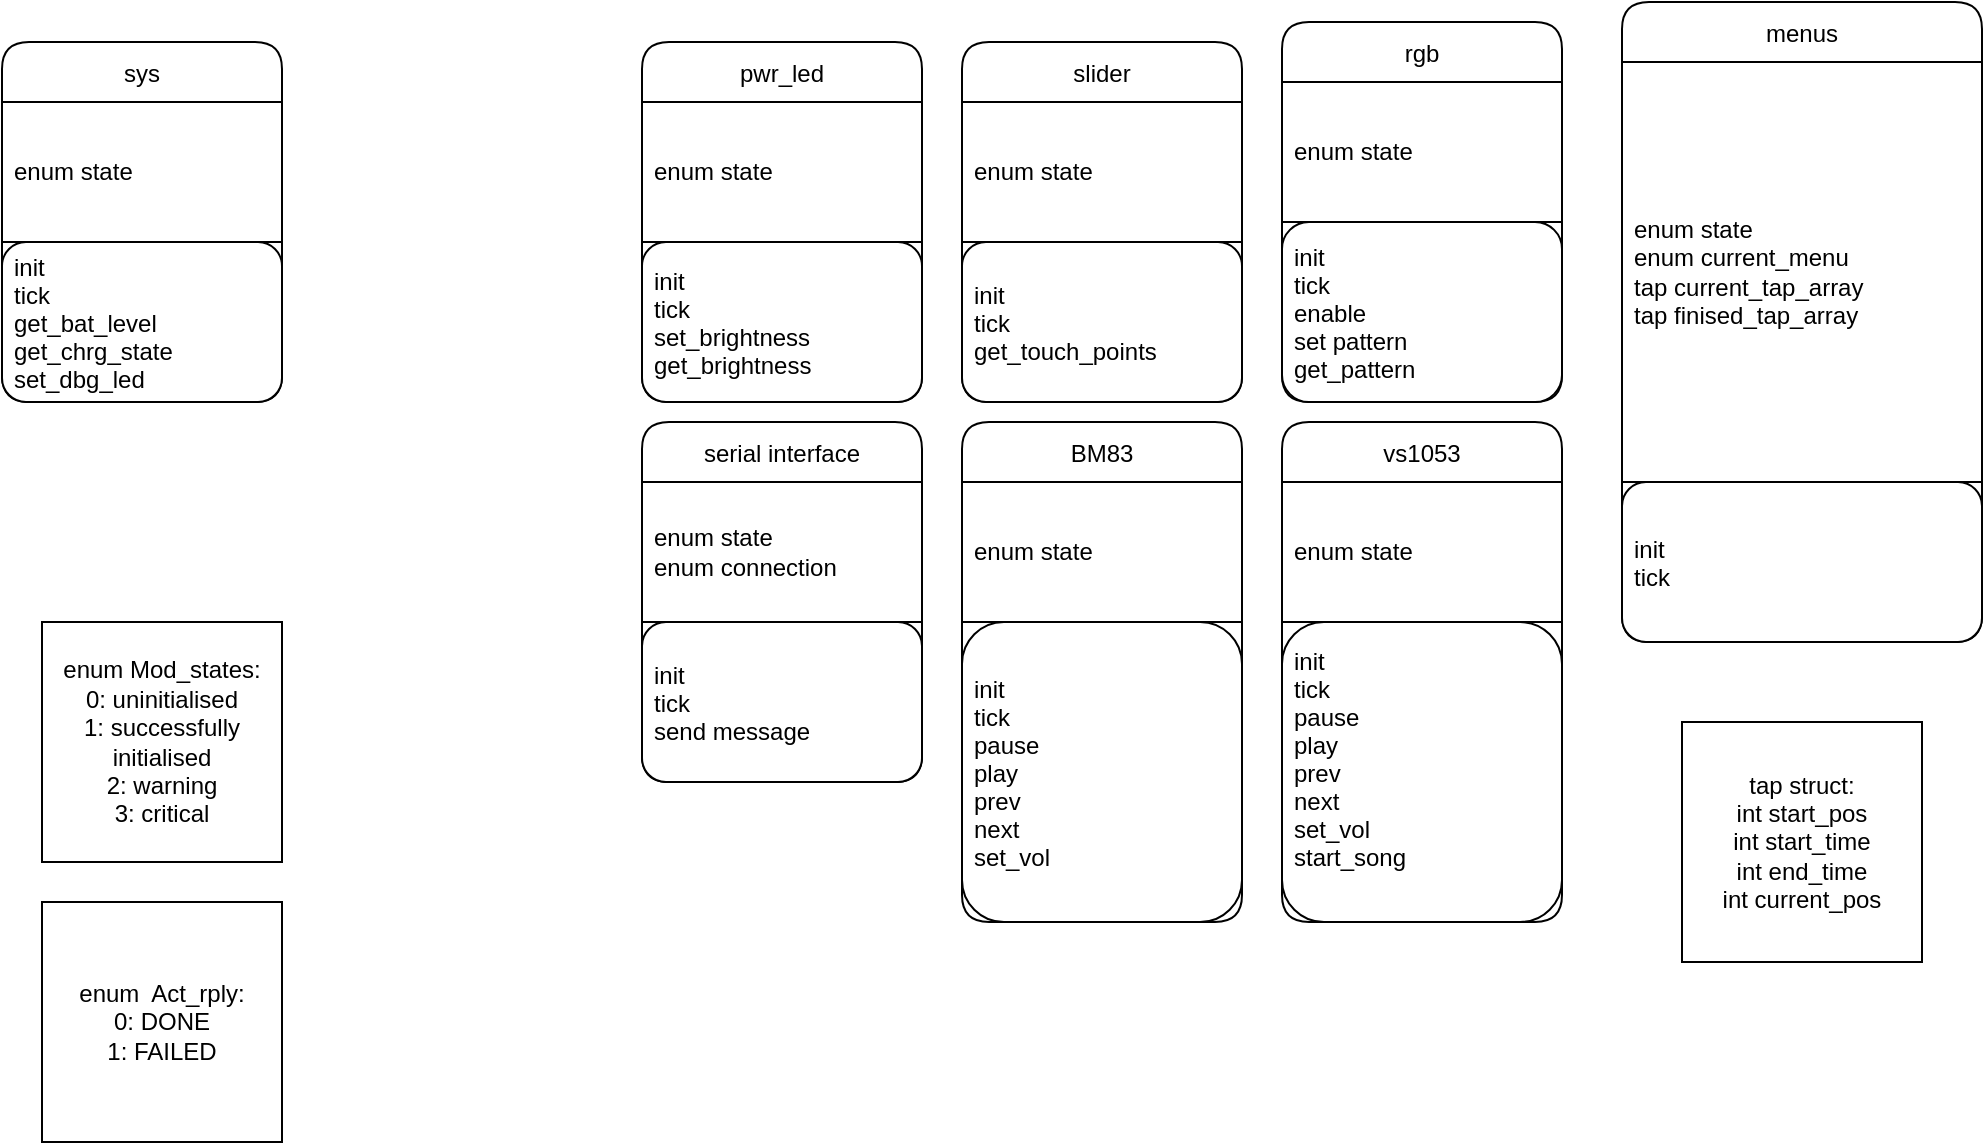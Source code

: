 <mxfile>
    <diagram id="_nHkvcjzQuOdWMBOt9MY" name="Page-1">
        <mxGraphModel dx="762" dy="785" grid="1" gridSize="10" guides="1" tooltips="1" connect="1" arrows="1" fold="1" page="1" pageScale="1" pageWidth="827" pageHeight="1169" math="0" shadow="0">
            <root>
                <mxCell id="0"/>
                <mxCell id="1" parent="0"/>
                <mxCell id="KVz2f_Uy6OTWhEKi9QGa-11" value="BM83" style="swimlane;fontStyle=0;childLayout=stackLayout;horizontal=1;startSize=30;horizontalStack=0;resizeParent=1;resizeParentMax=0;resizeLast=0;collapsible=1;marginBottom=0;rounded=1;swimlaneFillColor=default;" parent="1" vertex="1">
                    <mxGeometry x="530" y="280" width="140" height="250" as="geometry">
                        <mxRectangle x="540" y="170" width="50" height="30" as="alternateBounds"/>
                    </mxGeometry>
                </mxCell>
                <mxCell id="KVz2f_Uy6OTWhEKi9QGa-12" value="enum state" style="rounded=0;whiteSpace=wrap;html=1;align=left;spacingLeft=4" parent="KVz2f_Uy6OTWhEKi9QGa-11" vertex="1">
                    <mxGeometry y="30" width="140" height="70" as="geometry"/>
                </mxCell>
                <mxCell id="KVz2f_Uy6OTWhEKi9QGa-13" value="init&#10;tick&#10;pause&#10;play&#10;prev&#10;next&#10;set_vol" style="text;strokeColor=default;fillColor=default;align=left;verticalAlign=middle;spacingLeft=4;spacingRight=4;overflow=hidden;points=[[0,0.5],[1,0.5]];portConstraint=eastwest;rotatable=0;rounded=1;shadow=0;" parent="KVz2f_Uy6OTWhEKi9QGa-11" vertex="1">
                    <mxGeometry y="100" width="140" height="150" as="geometry"/>
                </mxCell>
                <mxCell id="KVz2f_Uy6OTWhEKi9QGa-14" value="enum Mod_states:&lt;br&gt;0: uninitialised&lt;br&gt;1: successfully initialised&lt;br&gt;2: warning&lt;br&gt;3: critical" style="rounded=0;whiteSpace=wrap;html=1;" parent="1" vertex="1">
                    <mxGeometry x="70" y="380" width="120" height="120" as="geometry"/>
                </mxCell>
                <mxCell id="KVz2f_Uy6OTWhEKi9QGa-15" value="sys" style="swimlane;fontStyle=0;childLayout=stackLayout;horizontal=1;startSize=30;horizontalStack=0;resizeParent=1;resizeParentMax=0;resizeLast=0;collapsible=1;marginBottom=0;rounded=1;swimlaneFillColor=default;" parent="1" vertex="1">
                    <mxGeometry x="50" y="90" width="140" height="180" as="geometry">
                        <mxRectangle x="540" y="170" width="50" height="30" as="alternateBounds"/>
                    </mxGeometry>
                </mxCell>
                <mxCell id="KVz2f_Uy6OTWhEKi9QGa-16" value="enum state" style="rounded=0;whiteSpace=wrap;html=1;align=left;spacingLeft=4" parent="KVz2f_Uy6OTWhEKi9QGa-15" vertex="1">
                    <mxGeometry y="30" width="140" height="70" as="geometry"/>
                </mxCell>
                <mxCell id="KVz2f_Uy6OTWhEKi9QGa-17" value="init&#10;tick&#10;get_bat_level&#10;get_chrg_state&#10;set_dbg_led" style="text;strokeColor=default;fillColor=default;align=left;verticalAlign=middle;spacingLeft=4;spacingRight=4;overflow=hidden;points=[[0,0.5],[1,0.5]];portConstraint=eastwest;rotatable=0;rounded=1;shadow=0;" parent="KVz2f_Uy6OTWhEKi9QGa-15" vertex="1">
                    <mxGeometry y="100" width="140" height="80" as="geometry"/>
                </mxCell>
                <mxCell id="KVz2f_Uy6OTWhEKi9QGa-18" value="pwr_led" style="swimlane;fontStyle=0;childLayout=stackLayout;horizontal=1;startSize=30;horizontalStack=0;resizeParent=1;resizeParentMax=0;resizeLast=0;collapsible=1;marginBottom=0;rounded=1;swimlaneFillColor=default;" parent="1" vertex="1">
                    <mxGeometry x="370" y="90" width="140" height="180" as="geometry">
                        <mxRectangle x="540" y="170" width="50" height="30" as="alternateBounds"/>
                    </mxGeometry>
                </mxCell>
                <mxCell id="KVz2f_Uy6OTWhEKi9QGa-19" value="enum state" style="rounded=0;whiteSpace=wrap;html=1;align=left;spacingLeft=4" parent="KVz2f_Uy6OTWhEKi9QGa-18" vertex="1">
                    <mxGeometry y="30" width="140" height="70" as="geometry"/>
                </mxCell>
                <mxCell id="KVz2f_Uy6OTWhEKi9QGa-20" value="init&#10;tick&#10;set_brightness&#10;get_brightness" style="text;strokeColor=default;fillColor=default;align=left;verticalAlign=middle;spacingLeft=4;spacingRight=4;overflow=hidden;points=[[0,0.5],[1,0.5]];portConstraint=eastwest;rotatable=0;rounded=1;shadow=0;" parent="KVz2f_Uy6OTWhEKi9QGa-18" vertex="1">
                    <mxGeometry y="100" width="140" height="80" as="geometry"/>
                </mxCell>
                <mxCell id="KVz2f_Uy6OTWhEKi9QGa-24" value="vs1053" style="swimlane;fontStyle=0;childLayout=stackLayout;horizontal=1;startSize=30;horizontalStack=0;resizeParent=1;resizeParentMax=0;resizeLast=0;collapsible=1;marginBottom=0;rounded=1;swimlaneFillColor=default;" parent="1" vertex="1">
                    <mxGeometry x="690" y="280" width="140" height="250" as="geometry">
                        <mxRectangle x="540" y="170" width="50" height="30" as="alternateBounds"/>
                    </mxGeometry>
                </mxCell>
                <mxCell id="KVz2f_Uy6OTWhEKi9QGa-25" value="enum state" style="rounded=0;whiteSpace=wrap;html=1;align=left;spacingLeft=4" parent="KVz2f_Uy6OTWhEKi9QGa-24" vertex="1">
                    <mxGeometry y="30" width="140" height="70" as="geometry"/>
                </mxCell>
                <mxCell id="KVz2f_Uy6OTWhEKi9QGa-26" value="init&#10;tick&#10;pause &#10;play&#10;prev&#10;next&#10;set_vol&#10;start_song&#10;" style="text;strokeColor=default;fillColor=default;align=left;verticalAlign=middle;spacingLeft=4;spacingRight=4;overflow=hidden;points=[[0,0.5],[1,0.5]];portConstraint=eastwest;rotatable=0;rounded=1;shadow=0;" parent="KVz2f_Uy6OTWhEKi9QGa-24" vertex="1">
                    <mxGeometry y="100" width="140" height="150" as="geometry"/>
                </mxCell>
                <mxCell id="KVz2f_Uy6OTWhEKi9QGa-27" value="rgb" style="swimlane;fontStyle=0;childLayout=stackLayout;horizontal=1;startSize=30;horizontalStack=0;resizeParent=1;resizeParentMax=0;resizeLast=0;collapsible=1;marginBottom=0;rounded=1;swimlaneFillColor=default;" parent="1" vertex="1">
                    <mxGeometry x="690" y="80" width="140" height="190" as="geometry">
                        <mxRectangle x="540" y="170" width="50" height="30" as="alternateBounds"/>
                    </mxGeometry>
                </mxCell>
                <mxCell id="KVz2f_Uy6OTWhEKi9QGa-28" value="enum state" style="rounded=0;whiteSpace=wrap;html=1;align=left;spacingLeft=4" parent="KVz2f_Uy6OTWhEKi9QGa-27" vertex="1">
                    <mxGeometry y="30" width="140" height="70" as="geometry"/>
                </mxCell>
                <mxCell id="KVz2f_Uy6OTWhEKi9QGa-29" value="init&#10;tick&#10;enable&#10;set pattern&#10;get_pattern" style="text;strokeColor=default;fillColor=default;align=left;verticalAlign=middle;spacingLeft=4;spacingRight=4;overflow=hidden;points=[[0,0.5],[1,0.5]];portConstraint=eastwest;rotatable=0;rounded=1;shadow=0;" parent="KVz2f_Uy6OTWhEKi9QGa-27" vertex="1">
                    <mxGeometry y="100" width="140" height="90" as="geometry"/>
                </mxCell>
                <mxCell id="KVz2f_Uy6OTWhEKi9QGa-30" value="menus" style="swimlane;fontStyle=0;childLayout=stackLayout;horizontal=1;startSize=30;horizontalStack=0;resizeParent=1;resizeParentMax=0;resizeLast=0;collapsible=1;marginBottom=0;rounded=1;swimlaneFillColor=default;" parent="1" vertex="1">
                    <mxGeometry x="860" y="70" width="180" height="320" as="geometry">
                        <mxRectangle x="540" y="170" width="50" height="30" as="alternateBounds"/>
                    </mxGeometry>
                </mxCell>
                <mxCell id="KVz2f_Uy6OTWhEKi9QGa-31" value="enum state&lt;br&gt;enum current_menu&lt;br&gt;tap current_tap_array&lt;br&gt;tap finised_tap_array" style="rounded=0;whiteSpace=wrap;html=1;align=left;spacingLeft=4" parent="KVz2f_Uy6OTWhEKi9QGa-30" vertex="1">
                    <mxGeometry y="30" width="180" height="210" as="geometry"/>
                </mxCell>
                <mxCell id="KVz2f_Uy6OTWhEKi9QGa-32" value="init&#10;tick" style="text;strokeColor=default;fillColor=default;align=left;verticalAlign=middle;spacingLeft=4;spacingRight=4;overflow=hidden;points=[[0,0.5],[1,0.5]];portConstraint=eastwest;rotatable=0;rounded=1;shadow=0;" parent="KVz2f_Uy6OTWhEKi9QGa-30" vertex="1">
                    <mxGeometry y="240" width="180" height="80" as="geometry"/>
                </mxCell>
                <mxCell id="KVz2f_Uy6OTWhEKi9QGa-33" value="slider" style="swimlane;fontStyle=0;childLayout=stackLayout;horizontal=1;startSize=30;horizontalStack=0;resizeParent=1;resizeParentMax=0;resizeLast=0;collapsible=1;marginBottom=0;rounded=1;swimlaneFillColor=default;" parent="1" vertex="1">
                    <mxGeometry x="530" y="90" width="140" height="180" as="geometry">
                        <mxRectangle x="540" y="170" width="50" height="30" as="alternateBounds"/>
                    </mxGeometry>
                </mxCell>
                <mxCell id="KVz2f_Uy6OTWhEKi9QGa-34" value="enum state" style="rounded=0;whiteSpace=wrap;html=1;align=left;spacingLeft=4" parent="KVz2f_Uy6OTWhEKi9QGa-33" vertex="1">
                    <mxGeometry y="30" width="140" height="70" as="geometry"/>
                </mxCell>
                <mxCell id="KVz2f_Uy6OTWhEKi9QGa-35" value="init&#10;tick&#10;get_touch_points" style="text;strokeColor=default;fillColor=default;align=left;verticalAlign=middle;spacingLeft=4;spacingRight=4;overflow=hidden;points=[[0,0.5],[1,0.5]];portConstraint=eastwest;rotatable=0;rounded=1;shadow=0;" parent="KVz2f_Uy6OTWhEKi9QGa-33" vertex="1">
                    <mxGeometry y="100" width="140" height="80" as="geometry"/>
                </mxCell>
                <mxCell id="KVz2f_Uy6OTWhEKi9QGa-36" value="serial interface" style="swimlane;fontStyle=0;childLayout=stackLayout;horizontal=1;startSize=30;horizontalStack=0;resizeParent=1;resizeParentMax=0;resizeLast=0;collapsible=1;marginBottom=0;rounded=1;swimlaneFillColor=default;" parent="1" vertex="1">
                    <mxGeometry x="370" y="280" width="140" height="180" as="geometry">
                        <mxRectangle x="540" y="170" width="50" height="30" as="alternateBounds"/>
                    </mxGeometry>
                </mxCell>
                <mxCell id="KVz2f_Uy6OTWhEKi9QGa-37" value="enum state&lt;br&gt;enum connection" style="rounded=0;whiteSpace=wrap;html=1;align=left;spacingLeft=4" parent="KVz2f_Uy6OTWhEKi9QGa-36" vertex="1">
                    <mxGeometry y="30" width="140" height="70" as="geometry"/>
                </mxCell>
                <mxCell id="KVz2f_Uy6OTWhEKi9QGa-38" value="init&#10;tick&#10;send message" style="text;strokeColor=default;fillColor=default;align=left;verticalAlign=middle;spacingLeft=4;spacingRight=4;overflow=hidden;points=[[0,0.5],[1,0.5]];portConstraint=eastwest;rotatable=0;rounded=1;shadow=0;" parent="KVz2f_Uy6OTWhEKi9QGa-36" vertex="1">
                    <mxGeometry y="100" width="140" height="80" as="geometry"/>
                </mxCell>
                <mxCell id="2" value="enum&amp;nbsp; Act_rply:&lt;br&gt;0: DONE&lt;br&gt;1: FAILED" style="rounded=0;whiteSpace=wrap;html=1;" parent="1" vertex="1">
                    <mxGeometry x="70" y="520" width="120" height="120" as="geometry"/>
                </mxCell>
                <mxCell id="3" value="&lt;span style=&quot;text-align: left&quot;&gt;tap struct:&lt;/span&gt;&lt;br style=&quot;text-align: left&quot;&gt;&lt;span style=&quot;text-align: left&quot;&gt;int start_pos&lt;/span&gt;&lt;br style=&quot;text-align: left&quot;&gt;&lt;span style=&quot;text-align: left&quot;&gt;int start_time&lt;/span&gt;&lt;br style=&quot;text-align: left&quot;&gt;&lt;span style=&quot;text-align: left&quot;&gt;int end_time&lt;/span&gt;&lt;br style=&quot;text-align: left&quot;&gt;&lt;span style=&quot;text-align: left&quot;&gt;int current_pos&lt;/span&gt;" style="rounded=0;whiteSpace=wrap;html=1;" parent="1" vertex="1">
                    <mxGeometry x="890" y="430" width="120" height="120" as="geometry"/>
                </mxCell>
            </root>
        </mxGraphModel>
    </diagram>
</mxfile>